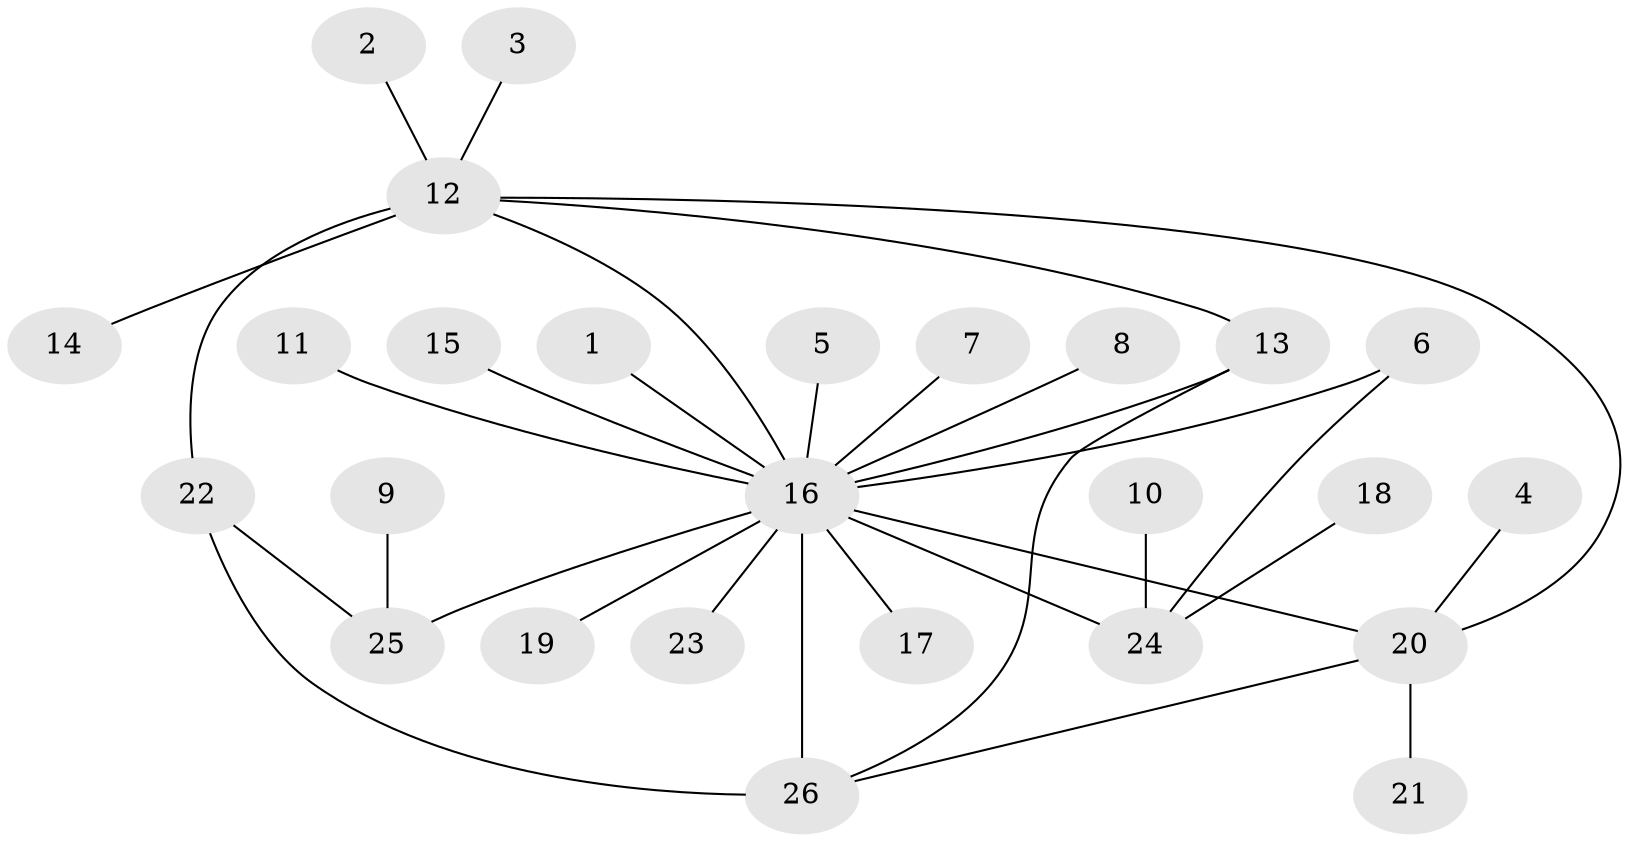 // original degree distribution, {25: 0.012658227848101266, 12: 0.012658227848101266, 3: 0.08860759493670886, 4: 0.0759493670886076, 2: 0.189873417721519, 8: 0.012658227848101266, 6: 0.02531645569620253, 1: 0.5569620253164557, 5: 0.02531645569620253}
// Generated by graph-tools (version 1.1) at 2025/36/03/04/25 23:36:57]
// undirected, 26 vertices, 32 edges
graph export_dot {
  node [color=gray90,style=filled];
  1;
  2;
  3;
  4;
  5;
  6;
  7;
  8;
  9;
  10;
  11;
  12;
  13;
  14;
  15;
  16;
  17;
  18;
  19;
  20;
  21;
  22;
  23;
  24;
  25;
  26;
  1 -- 16 [weight=1.0];
  2 -- 12 [weight=1.0];
  3 -- 12 [weight=1.0];
  4 -- 20 [weight=1.0];
  5 -- 16 [weight=1.0];
  6 -- 16 [weight=1.0];
  6 -- 24 [weight=1.0];
  7 -- 16 [weight=1.0];
  8 -- 16 [weight=1.0];
  9 -- 25 [weight=1.0];
  10 -- 24 [weight=1.0];
  11 -- 16 [weight=1.0];
  12 -- 13 [weight=1.0];
  12 -- 14 [weight=1.0];
  12 -- 16 [weight=1.0];
  12 -- 20 [weight=1.0];
  12 -- 22 [weight=2.0];
  13 -- 16 [weight=1.0];
  13 -- 26 [weight=1.0];
  15 -- 16 [weight=1.0];
  16 -- 17 [weight=1.0];
  16 -- 19 [weight=1.0];
  16 -- 20 [weight=1.0];
  16 -- 23 [weight=1.0];
  16 -- 24 [weight=2.0];
  16 -- 25 [weight=3.0];
  16 -- 26 [weight=3.0];
  18 -- 24 [weight=1.0];
  20 -- 21 [weight=1.0];
  20 -- 26 [weight=1.0];
  22 -- 25 [weight=1.0];
  22 -- 26 [weight=1.0];
}
